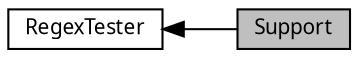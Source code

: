 digraph "Support"
{
  edge [fontname="Verdana",fontsize="10",labelfontname="Verdana",labelfontsize="10"];
  node [fontname="Verdana",fontsize="10",shape=record];
  rankdir=LR;
  Node0 [label="Support",height=0.2,width=0.4,color="black", fillcolor="grey75", style="filled", fontcolor="black"];
  Node1 [label="RegexTester",height=0.2,width=0.4,color="black", fillcolor="white", style="filled",URL="$group__g_regex_tester_classes.html"];
  Node1->Node0 [shape=plaintext, dir="back", style="solid"];
}
